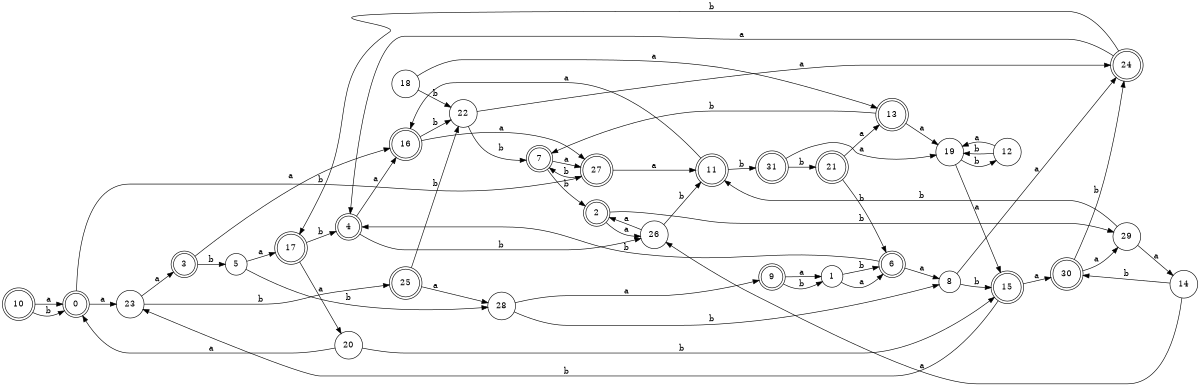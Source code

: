 digraph n26_5 {
__start0 [label="" shape="none"];

rankdir=LR;
size="8,5";

s0 [style="rounded,filled", color="black", fillcolor="white" shape="doublecircle", label="0"];
s1 [style="filled", color="black", fillcolor="white" shape="circle", label="1"];
s2 [style="rounded,filled", color="black", fillcolor="white" shape="doublecircle", label="2"];
s3 [style="rounded,filled", color="black", fillcolor="white" shape="doublecircle", label="3"];
s4 [style="rounded,filled", color="black", fillcolor="white" shape="doublecircle", label="4"];
s5 [style="filled", color="black", fillcolor="white" shape="circle", label="5"];
s6 [style="rounded,filled", color="black", fillcolor="white" shape="doublecircle", label="6"];
s7 [style="rounded,filled", color="black", fillcolor="white" shape="doublecircle", label="7"];
s8 [style="filled", color="black", fillcolor="white" shape="circle", label="8"];
s9 [style="rounded,filled", color="black", fillcolor="white" shape="doublecircle", label="9"];
s10 [style="rounded,filled", color="black", fillcolor="white" shape="doublecircle", label="10"];
s11 [style="rounded,filled", color="black", fillcolor="white" shape="doublecircle", label="11"];
s12 [style="filled", color="black", fillcolor="white" shape="circle", label="12"];
s13 [style="rounded,filled", color="black", fillcolor="white" shape="doublecircle", label="13"];
s14 [style="filled", color="black", fillcolor="white" shape="circle", label="14"];
s15 [style="rounded,filled", color="black", fillcolor="white" shape="doublecircle", label="15"];
s16 [style="rounded,filled", color="black", fillcolor="white" shape="doublecircle", label="16"];
s17 [style="rounded,filled", color="black", fillcolor="white" shape="doublecircle", label="17"];
s18 [style="filled", color="black", fillcolor="white" shape="circle", label="18"];
s19 [style="filled", color="black", fillcolor="white" shape="circle", label="19"];
s20 [style="filled", color="black", fillcolor="white" shape="circle", label="20"];
s21 [style="rounded,filled", color="black", fillcolor="white" shape="doublecircle", label="21"];
s22 [style="filled", color="black", fillcolor="white" shape="circle", label="22"];
s23 [style="filled", color="black", fillcolor="white" shape="circle", label="23"];
s24 [style="rounded,filled", color="black", fillcolor="white" shape="doublecircle", label="24"];
s25 [style="rounded,filled", color="black", fillcolor="white" shape="doublecircle", label="25"];
s26 [style="filled", color="black", fillcolor="white" shape="circle", label="26"];
s27 [style="rounded,filled", color="black", fillcolor="white" shape="doublecircle", label="27"];
s28 [style="filled", color="black", fillcolor="white" shape="circle", label="28"];
s29 [style="filled", color="black", fillcolor="white" shape="circle", label="29"];
s30 [style="rounded,filled", color="black", fillcolor="white" shape="doublecircle", label="30"];
s31 [style="rounded,filled", color="black", fillcolor="white" shape="doublecircle", label="31"];
s0 -> s23 [label="a"];
s0 -> s27 [label="b"];
s1 -> s6 [label="a"];
s1 -> s6 [label="b"];
s2 -> s26 [label="a"];
s2 -> s29 [label="b"];
s3 -> s16 [label="a"];
s3 -> s5 [label="b"];
s4 -> s16 [label="a"];
s4 -> s26 [label="b"];
s5 -> s17 [label="a"];
s5 -> s28 [label="b"];
s6 -> s8 [label="a"];
s6 -> s4 [label="b"];
s7 -> s27 [label="a"];
s7 -> s2 [label="b"];
s8 -> s24 [label="a"];
s8 -> s15 [label="b"];
s9 -> s1 [label="a"];
s9 -> s1 [label="b"];
s10 -> s0 [label="a"];
s10 -> s0 [label="b"];
s11 -> s16 [label="a"];
s11 -> s31 [label="b"];
s12 -> s19 [label="a"];
s12 -> s19 [label="b"];
s13 -> s19 [label="a"];
s13 -> s7 [label="b"];
s14 -> s26 [label="a"];
s14 -> s30 [label="b"];
s15 -> s30 [label="a"];
s15 -> s23 [label="b"];
s16 -> s27 [label="a"];
s16 -> s22 [label="b"];
s17 -> s20 [label="a"];
s17 -> s4 [label="b"];
s18 -> s13 [label="a"];
s18 -> s22 [label="b"];
s19 -> s15 [label="a"];
s19 -> s12 [label="b"];
s20 -> s0 [label="a"];
s20 -> s15 [label="b"];
s21 -> s13 [label="a"];
s21 -> s6 [label="b"];
s22 -> s24 [label="a"];
s22 -> s7 [label="b"];
s23 -> s3 [label="a"];
s23 -> s25 [label="b"];
s24 -> s4 [label="a"];
s24 -> s17 [label="b"];
s25 -> s28 [label="a"];
s25 -> s22 [label="b"];
s26 -> s2 [label="a"];
s26 -> s11 [label="b"];
s27 -> s11 [label="a"];
s27 -> s7 [label="b"];
s28 -> s9 [label="a"];
s28 -> s8 [label="b"];
s29 -> s14 [label="a"];
s29 -> s11 [label="b"];
s30 -> s29 [label="a"];
s30 -> s24 [label="b"];
s31 -> s19 [label="a"];
s31 -> s21 [label="b"];

}